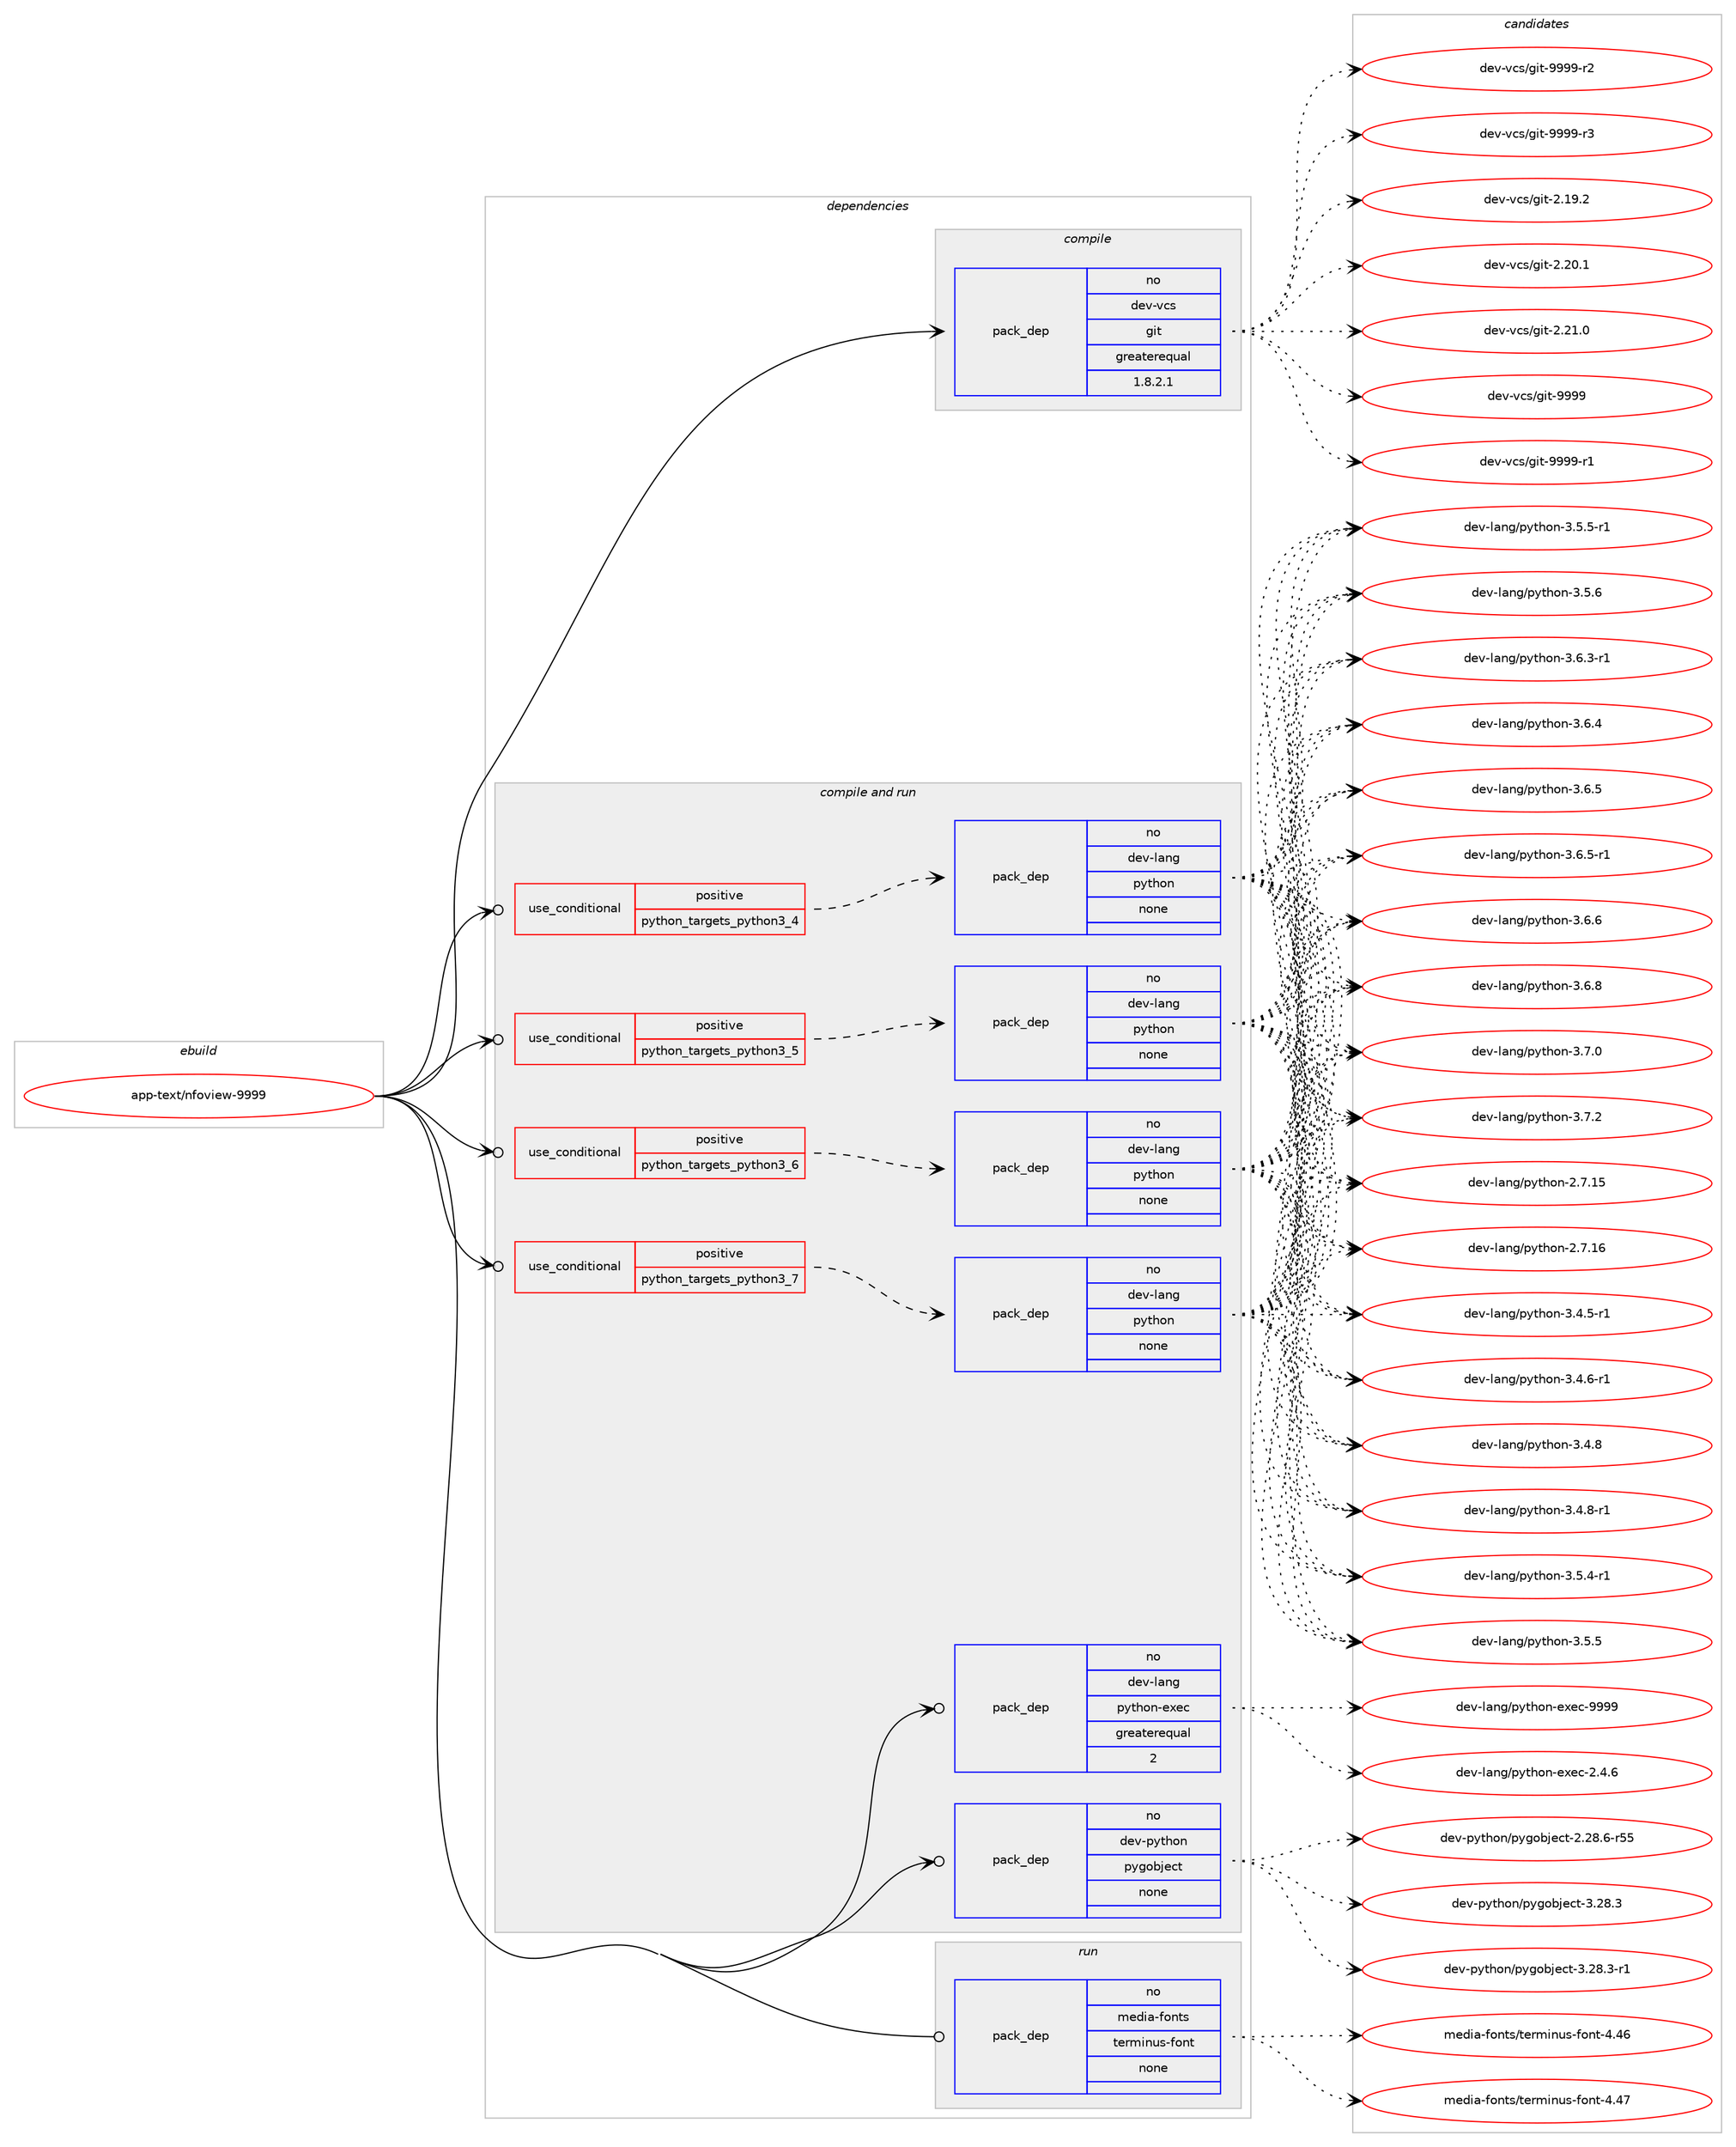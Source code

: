 digraph prolog {

# *************
# Graph options
# *************

newrank=true;
concentrate=true;
compound=true;
graph [rankdir=LR,fontname=Helvetica,fontsize=10,ranksep=1.5];#, ranksep=2.5, nodesep=0.2];
edge  [arrowhead=vee];
node  [fontname=Helvetica,fontsize=10];

# **********
# The ebuild
# **********

subgraph cluster_leftcol {
color=gray;
rank=same;
label=<<i>ebuild</i>>;
id [label="app-text/nfoview-9999", color=red, width=4, href="../app-text/nfoview-9999.svg"];
}

# ****************
# The dependencies
# ****************

subgraph cluster_midcol {
color=gray;
label=<<i>dependencies</i>>;
subgraph cluster_compile {
fillcolor="#eeeeee";
style=filled;
label=<<i>compile</i>>;
subgraph pack934212 {
dependency1310489 [label=<<TABLE BORDER="0" CELLBORDER="1" CELLSPACING="0" CELLPADDING="4" WIDTH="220"><TR><TD ROWSPAN="6" CELLPADDING="30">pack_dep</TD></TR><TR><TD WIDTH="110">no</TD></TR><TR><TD>dev-vcs</TD></TR><TR><TD>git</TD></TR><TR><TD>greaterequal</TD></TR><TR><TD>1.8.2.1</TD></TR></TABLE>>, shape=none, color=blue];
}
id:e -> dependency1310489:w [weight=20,style="solid",arrowhead="vee"];
}
subgraph cluster_compileandrun {
fillcolor="#eeeeee";
style=filled;
label=<<i>compile and run</i>>;
subgraph cond355759 {
dependency1310490 [label=<<TABLE BORDER="0" CELLBORDER="1" CELLSPACING="0" CELLPADDING="4"><TR><TD ROWSPAN="3" CELLPADDING="10">use_conditional</TD></TR><TR><TD>positive</TD></TR><TR><TD>python_targets_python3_4</TD></TR></TABLE>>, shape=none, color=red];
subgraph pack934213 {
dependency1310491 [label=<<TABLE BORDER="0" CELLBORDER="1" CELLSPACING="0" CELLPADDING="4" WIDTH="220"><TR><TD ROWSPAN="6" CELLPADDING="30">pack_dep</TD></TR><TR><TD WIDTH="110">no</TD></TR><TR><TD>dev-lang</TD></TR><TR><TD>python</TD></TR><TR><TD>none</TD></TR><TR><TD></TD></TR></TABLE>>, shape=none, color=blue];
}
dependency1310490:e -> dependency1310491:w [weight=20,style="dashed",arrowhead="vee"];
}
id:e -> dependency1310490:w [weight=20,style="solid",arrowhead="odotvee"];
subgraph cond355760 {
dependency1310492 [label=<<TABLE BORDER="0" CELLBORDER="1" CELLSPACING="0" CELLPADDING="4"><TR><TD ROWSPAN="3" CELLPADDING="10">use_conditional</TD></TR><TR><TD>positive</TD></TR><TR><TD>python_targets_python3_5</TD></TR></TABLE>>, shape=none, color=red];
subgraph pack934214 {
dependency1310493 [label=<<TABLE BORDER="0" CELLBORDER="1" CELLSPACING="0" CELLPADDING="4" WIDTH="220"><TR><TD ROWSPAN="6" CELLPADDING="30">pack_dep</TD></TR><TR><TD WIDTH="110">no</TD></TR><TR><TD>dev-lang</TD></TR><TR><TD>python</TD></TR><TR><TD>none</TD></TR><TR><TD></TD></TR></TABLE>>, shape=none, color=blue];
}
dependency1310492:e -> dependency1310493:w [weight=20,style="dashed",arrowhead="vee"];
}
id:e -> dependency1310492:w [weight=20,style="solid",arrowhead="odotvee"];
subgraph cond355761 {
dependency1310494 [label=<<TABLE BORDER="0" CELLBORDER="1" CELLSPACING="0" CELLPADDING="4"><TR><TD ROWSPAN="3" CELLPADDING="10">use_conditional</TD></TR><TR><TD>positive</TD></TR><TR><TD>python_targets_python3_6</TD></TR></TABLE>>, shape=none, color=red];
subgraph pack934215 {
dependency1310495 [label=<<TABLE BORDER="0" CELLBORDER="1" CELLSPACING="0" CELLPADDING="4" WIDTH="220"><TR><TD ROWSPAN="6" CELLPADDING="30">pack_dep</TD></TR><TR><TD WIDTH="110">no</TD></TR><TR><TD>dev-lang</TD></TR><TR><TD>python</TD></TR><TR><TD>none</TD></TR><TR><TD></TD></TR></TABLE>>, shape=none, color=blue];
}
dependency1310494:e -> dependency1310495:w [weight=20,style="dashed",arrowhead="vee"];
}
id:e -> dependency1310494:w [weight=20,style="solid",arrowhead="odotvee"];
subgraph cond355762 {
dependency1310496 [label=<<TABLE BORDER="0" CELLBORDER="1" CELLSPACING="0" CELLPADDING="4"><TR><TD ROWSPAN="3" CELLPADDING="10">use_conditional</TD></TR><TR><TD>positive</TD></TR><TR><TD>python_targets_python3_7</TD></TR></TABLE>>, shape=none, color=red];
subgraph pack934216 {
dependency1310497 [label=<<TABLE BORDER="0" CELLBORDER="1" CELLSPACING="0" CELLPADDING="4" WIDTH="220"><TR><TD ROWSPAN="6" CELLPADDING="30">pack_dep</TD></TR><TR><TD WIDTH="110">no</TD></TR><TR><TD>dev-lang</TD></TR><TR><TD>python</TD></TR><TR><TD>none</TD></TR><TR><TD></TD></TR></TABLE>>, shape=none, color=blue];
}
dependency1310496:e -> dependency1310497:w [weight=20,style="dashed",arrowhead="vee"];
}
id:e -> dependency1310496:w [weight=20,style="solid",arrowhead="odotvee"];
subgraph pack934217 {
dependency1310498 [label=<<TABLE BORDER="0" CELLBORDER="1" CELLSPACING="0" CELLPADDING="4" WIDTH="220"><TR><TD ROWSPAN="6" CELLPADDING="30">pack_dep</TD></TR><TR><TD WIDTH="110">no</TD></TR><TR><TD>dev-lang</TD></TR><TR><TD>python-exec</TD></TR><TR><TD>greaterequal</TD></TR><TR><TD>2</TD></TR></TABLE>>, shape=none, color=blue];
}
id:e -> dependency1310498:w [weight=20,style="solid",arrowhead="odotvee"];
subgraph pack934218 {
dependency1310499 [label=<<TABLE BORDER="0" CELLBORDER="1" CELLSPACING="0" CELLPADDING="4" WIDTH="220"><TR><TD ROWSPAN="6" CELLPADDING="30">pack_dep</TD></TR><TR><TD WIDTH="110">no</TD></TR><TR><TD>dev-python</TD></TR><TR><TD>pygobject</TD></TR><TR><TD>none</TD></TR><TR><TD></TD></TR></TABLE>>, shape=none, color=blue];
}
id:e -> dependency1310499:w [weight=20,style="solid",arrowhead="odotvee"];
}
subgraph cluster_run {
fillcolor="#eeeeee";
style=filled;
label=<<i>run</i>>;
subgraph pack934219 {
dependency1310500 [label=<<TABLE BORDER="0" CELLBORDER="1" CELLSPACING="0" CELLPADDING="4" WIDTH="220"><TR><TD ROWSPAN="6" CELLPADDING="30">pack_dep</TD></TR><TR><TD WIDTH="110">no</TD></TR><TR><TD>media-fonts</TD></TR><TR><TD>terminus-font</TD></TR><TR><TD>none</TD></TR><TR><TD></TD></TR></TABLE>>, shape=none, color=blue];
}
id:e -> dependency1310500:w [weight=20,style="solid",arrowhead="odot"];
}
}

# **************
# The candidates
# **************

subgraph cluster_choices {
rank=same;
color=gray;
label=<<i>candidates</i>>;

subgraph choice934212 {
color=black;
nodesep=1;
choice10010111845118991154710310511645504649574650 [label="dev-vcs/git-2.19.2", color=red, width=4,href="../dev-vcs/git-2.19.2.svg"];
choice10010111845118991154710310511645504650484649 [label="dev-vcs/git-2.20.1", color=red, width=4,href="../dev-vcs/git-2.20.1.svg"];
choice10010111845118991154710310511645504650494648 [label="dev-vcs/git-2.21.0", color=red, width=4,href="../dev-vcs/git-2.21.0.svg"];
choice1001011184511899115471031051164557575757 [label="dev-vcs/git-9999", color=red, width=4,href="../dev-vcs/git-9999.svg"];
choice10010111845118991154710310511645575757574511449 [label="dev-vcs/git-9999-r1", color=red, width=4,href="../dev-vcs/git-9999-r1.svg"];
choice10010111845118991154710310511645575757574511450 [label="dev-vcs/git-9999-r2", color=red, width=4,href="../dev-vcs/git-9999-r2.svg"];
choice10010111845118991154710310511645575757574511451 [label="dev-vcs/git-9999-r3", color=red, width=4,href="../dev-vcs/git-9999-r3.svg"];
dependency1310489:e -> choice10010111845118991154710310511645504649574650:w [style=dotted,weight="100"];
dependency1310489:e -> choice10010111845118991154710310511645504650484649:w [style=dotted,weight="100"];
dependency1310489:e -> choice10010111845118991154710310511645504650494648:w [style=dotted,weight="100"];
dependency1310489:e -> choice1001011184511899115471031051164557575757:w [style=dotted,weight="100"];
dependency1310489:e -> choice10010111845118991154710310511645575757574511449:w [style=dotted,weight="100"];
dependency1310489:e -> choice10010111845118991154710310511645575757574511450:w [style=dotted,weight="100"];
dependency1310489:e -> choice10010111845118991154710310511645575757574511451:w [style=dotted,weight="100"];
}
subgraph choice934213 {
color=black;
nodesep=1;
choice10010111845108971101034711212111610411111045504655464953 [label="dev-lang/python-2.7.15", color=red, width=4,href="../dev-lang/python-2.7.15.svg"];
choice10010111845108971101034711212111610411111045504655464954 [label="dev-lang/python-2.7.16", color=red, width=4,href="../dev-lang/python-2.7.16.svg"];
choice1001011184510897110103471121211161041111104551465246534511449 [label="dev-lang/python-3.4.5-r1", color=red, width=4,href="../dev-lang/python-3.4.5-r1.svg"];
choice1001011184510897110103471121211161041111104551465246544511449 [label="dev-lang/python-3.4.6-r1", color=red, width=4,href="../dev-lang/python-3.4.6-r1.svg"];
choice100101118451089711010347112121116104111110455146524656 [label="dev-lang/python-3.4.8", color=red, width=4,href="../dev-lang/python-3.4.8.svg"];
choice1001011184510897110103471121211161041111104551465246564511449 [label="dev-lang/python-3.4.8-r1", color=red, width=4,href="../dev-lang/python-3.4.8-r1.svg"];
choice1001011184510897110103471121211161041111104551465346524511449 [label="dev-lang/python-3.5.4-r1", color=red, width=4,href="../dev-lang/python-3.5.4-r1.svg"];
choice100101118451089711010347112121116104111110455146534653 [label="dev-lang/python-3.5.5", color=red, width=4,href="../dev-lang/python-3.5.5.svg"];
choice1001011184510897110103471121211161041111104551465346534511449 [label="dev-lang/python-3.5.5-r1", color=red, width=4,href="../dev-lang/python-3.5.5-r1.svg"];
choice100101118451089711010347112121116104111110455146534654 [label="dev-lang/python-3.5.6", color=red, width=4,href="../dev-lang/python-3.5.6.svg"];
choice1001011184510897110103471121211161041111104551465446514511449 [label="dev-lang/python-3.6.3-r1", color=red, width=4,href="../dev-lang/python-3.6.3-r1.svg"];
choice100101118451089711010347112121116104111110455146544652 [label="dev-lang/python-3.6.4", color=red, width=4,href="../dev-lang/python-3.6.4.svg"];
choice100101118451089711010347112121116104111110455146544653 [label="dev-lang/python-3.6.5", color=red, width=4,href="../dev-lang/python-3.6.5.svg"];
choice1001011184510897110103471121211161041111104551465446534511449 [label="dev-lang/python-3.6.5-r1", color=red, width=4,href="../dev-lang/python-3.6.5-r1.svg"];
choice100101118451089711010347112121116104111110455146544654 [label="dev-lang/python-3.6.6", color=red, width=4,href="../dev-lang/python-3.6.6.svg"];
choice100101118451089711010347112121116104111110455146544656 [label="dev-lang/python-3.6.8", color=red, width=4,href="../dev-lang/python-3.6.8.svg"];
choice100101118451089711010347112121116104111110455146554648 [label="dev-lang/python-3.7.0", color=red, width=4,href="../dev-lang/python-3.7.0.svg"];
choice100101118451089711010347112121116104111110455146554650 [label="dev-lang/python-3.7.2", color=red, width=4,href="../dev-lang/python-3.7.2.svg"];
dependency1310491:e -> choice10010111845108971101034711212111610411111045504655464953:w [style=dotted,weight="100"];
dependency1310491:e -> choice10010111845108971101034711212111610411111045504655464954:w [style=dotted,weight="100"];
dependency1310491:e -> choice1001011184510897110103471121211161041111104551465246534511449:w [style=dotted,weight="100"];
dependency1310491:e -> choice1001011184510897110103471121211161041111104551465246544511449:w [style=dotted,weight="100"];
dependency1310491:e -> choice100101118451089711010347112121116104111110455146524656:w [style=dotted,weight="100"];
dependency1310491:e -> choice1001011184510897110103471121211161041111104551465246564511449:w [style=dotted,weight="100"];
dependency1310491:e -> choice1001011184510897110103471121211161041111104551465346524511449:w [style=dotted,weight="100"];
dependency1310491:e -> choice100101118451089711010347112121116104111110455146534653:w [style=dotted,weight="100"];
dependency1310491:e -> choice1001011184510897110103471121211161041111104551465346534511449:w [style=dotted,weight="100"];
dependency1310491:e -> choice100101118451089711010347112121116104111110455146534654:w [style=dotted,weight="100"];
dependency1310491:e -> choice1001011184510897110103471121211161041111104551465446514511449:w [style=dotted,weight="100"];
dependency1310491:e -> choice100101118451089711010347112121116104111110455146544652:w [style=dotted,weight="100"];
dependency1310491:e -> choice100101118451089711010347112121116104111110455146544653:w [style=dotted,weight="100"];
dependency1310491:e -> choice1001011184510897110103471121211161041111104551465446534511449:w [style=dotted,weight="100"];
dependency1310491:e -> choice100101118451089711010347112121116104111110455146544654:w [style=dotted,weight="100"];
dependency1310491:e -> choice100101118451089711010347112121116104111110455146544656:w [style=dotted,weight="100"];
dependency1310491:e -> choice100101118451089711010347112121116104111110455146554648:w [style=dotted,weight="100"];
dependency1310491:e -> choice100101118451089711010347112121116104111110455146554650:w [style=dotted,weight="100"];
}
subgraph choice934214 {
color=black;
nodesep=1;
choice10010111845108971101034711212111610411111045504655464953 [label="dev-lang/python-2.7.15", color=red, width=4,href="../dev-lang/python-2.7.15.svg"];
choice10010111845108971101034711212111610411111045504655464954 [label="dev-lang/python-2.7.16", color=red, width=4,href="../dev-lang/python-2.7.16.svg"];
choice1001011184510897110103471121211161041111104551465246534511449 [label="dev-lang/python-3.4.5-r1", color=red, width=4,href="../dev-lang/python-3.4.5-r1.svg"];
choice1001011184510897110103471121211161041111104551465246544511449 [label="dev-lang/python-3.4.6-r1", color=red, width=4,href="../dev-lang/python-3.4.6-r1.svg"];
choice100101118451089711010347112121116104111110455146524656 [label="dev-lang/python-3.4.8", color=red, width=4,href="../dev-lang/python-3.4.8.svg"];
choice1001011184510897110103471121211161041111104551465246564511449 [label="dev-lang/python-3.4.8-r1", color=red, width=4,href="../dev-lang/python-3.4.8-r1.svg"];
choice1001011184510897110103471121211161041111104551465346524511449 [label="dev-lang/python-3.5.4-r1", color=red, width=4,href="../dev-lang/python-3.5.4-r1.svg"];
choice100101118451089711010347112121116104111110455146534653 [label="dev-lang/python-3.5.5", color=red, width=4,href="../dev-lang/python-3.5.5.svg"];
choice1001011184510897110103471121211161041111104551465346534511449 [label="dev-lang/python-3.5.5-r1", color=red, width=4,href="../dev-lang/python-3.5.5-r1.svg"];
choice100101118451089711010347112121116104111110455146534654 [label="dev-lang/python-3.5.6", color=red, width=4,href="../dev-lang/python-3.5.6.svg"];
choice1001011184510897110103471121211161041111104551465446514511449 [label="dev-lang/python-3.6.3-r1", color=red, width=4,href="../dev-lang/python-3.6.3-r1.svg"];
choice100101118451089711010347112121116104111110455146544652 [label="dev-lang/python-3.6.4", color=red, width=4,href="../dev-lang/python-3.6.4.svg"];
choice100101118451089711010347112121116104111110455146544653 [label="dev-lang/python-3.6.5", color=red, width=4,href="../dev-lang/python-3.6.5.svg"];
choice1001011184510897110103471121211161041111104551465446534511449 [label="dev-lang/python-3.6.5-r1", color=red, width=4,href="../dev-lang/python-3.6.5-r1.svg"];
choice100101118451089711010347112121116104111110455146544654 [label="dev-lang/python-3.6.6", color=red, width=4,href="../dev-lang/python-3.6.6.svg"];
choice100101118451089711010347112121116104111110455146544656 [label="dev-lang/python-3.6.8", color=red, width=4,href="../dev-lang/python-3.6.8.svg"];
choice100101118451089711010347112121116104111110455146554648 [label="dev-lang/python-3.7.0", color=red, width=4,href="../dev-lang/python-3.7.0.svg"];
choice100101118451089711010347112121116104111110455146554650 [label="dev-lang/python-3.7.2", color=red, width=4,href="../dev-lang/python-3.7.2.svg"];
dependency1310493:e -> choice10010111845108971101034711212111610411111045504655464953:w [style=dotted,weight="100"];
dependency1310493:e -> choice10010111845108971101034711212111610411111045504655464954:w [style=dotted,weight="100"];
dependency1310493:e -> choice1001011184510897110103471121211161041111104551465246534511449:w [style=dotted,weight="100"];
dependency1310493:e -> choice1001011184510897110103471121211161041111104551465246544511449:w [style=dotted,weight="100"];
dependency1310493:e -> choice100101118451089711010347112121116104111110455146524656:w [style=dotted,weight="100"];
dependency1310493:e -> choice1001011184510897110103471121211161041111104551465246564511449:w [style=dotted,weight="100"];
dependency1310493:e -> choice1001011184510897110103471121211161041111104551465346524511449:w [style=dotted,weight="100"];
dependency1310493:e -> choice100101118451089711010347112121116104111110455146534653:w [style=dotted,weight="100"];
dependency1310493:e -> choice1001011184510897110103471121211161041111104551465346534511449:w [style=dotted,weight="100"];
dependency1310493:e -> choice100101118451089711010347112121116104111110455146534654:w [style=dotted,weight="100"];
dependency1310493:e -> choice1001011184510897110103471121211161041111104551465446514511449:w [style=dotted,weight="100"];
dependency1310493:e -> choice100101118451089711010347112121116104111110455146544652:w [style=dotted,weight="100"];
dependency1310493:e -> choice100101118451089711010347112121116104111110455146544653:w [style=dotted,weight="100"];
dependency1310493:e -> choice1001011184510897110103471121211161041111104551465446534511449:w [style=dotted,weight="100"];
dependency1310493:e -> choice100101118451089711010347112121116104111110455146544654:w [style=dotted,weight="100"];
dependency1310493:e -> choice100101118451089711010347112121116104111110455146544656:w [style=dotted,weight="100"];
dependency1310493:e -> choice100101118451089711010347112121116104111110455146554648:w [style=dotted,weight="100"];
dependency1310493:e -> choice100101118451089711010347112121116104111110455146554650:w [style=dotted,weight="100"];
}
subgraph choice934215 {
color=black;
nodesep=1;
choice10010111845108971101034711212111610411111045504655464953 [label="dev-lang/python-2.7.15", color=red, width=4,href="../dev-lang/python-2.7.15.svg"];
choice10010111845108971101034711212111610411111045504655464954 [label="dev-lang/python-2.7.16", color=red, width=4,href="../dev-lang/python-2.7.16.svg"];
choice1001011184510897110103471121211161041111104551465246534511449 [label="dev-lang/python-3.4.5-r1", color=red, width=4,href="../dev-lang/python-3.4.5-r1.svg"];
choice1001011184510897110103471121211161041111104551465246544511449 [label="dev-lang/python-3.4.6-r1", color=red, width=4,href="../dev-lang/python-3.4.6-r1.svg"];
choice100101118451089711010347112121116104111110455146524656 [label="dev-lang/python-3.4.8", color=red, width=4,href="../dev-lang/python-3.4.8.svg"];
choice1001011184510897110103471121211161041111104551465246564511449 [label="dev-lang/python-3.4.8-r1", color=red, width=4,href="../dev-lang/python-3.4.8-r1.svg"];
choice1001011184510897110103471121211161041111104551465346524511449 [label="dev-lang/python-3.5.4-r1", color=red, width=4,href="../dev-lang/python-3.5.4-r1.svg"];
choice100101118451089711010347112121116104111110455146534653 [label="dev-lang/python-3.5.5", color=red, width=4,href="../dev-lang/python-3.5.5.svg"];
choice1001011184510897110103471121211161041111104551465346534511449 [label="dev-lang/python-3.5.5-r1", color=red, width=4,href="../dev-lang/python-3.5.5-r1.svg"];
choice100101118451089711010347112121116104111110455146534654 [label="dev-lang/python-3.5.6", color=red, width=4,href="../dev-lang/python-3.5.6.svg"];
choice1001011184510897110103471121211161041111104551465446514511449 [label="dev-lang/python-3.6.3-r1", color=red, width=4,href="../dev-lang/python-3.6.3-r1.svg"];
choice100101118451089711010347112121116104111110455146544652 [label="dev-lang/python-3.6.4", color=red, width=4,href="../dev-lang/python-3.6.4.svg"];
choice100101118451089711010347112121116104111110455146544653 [label="dev-lang/python-3.6.5", color=red, width=4,href="../dev-lang/python-3.6.5.svg"];
choice1001011184510897110103471121211161041111104551465446534511449 [label="dev-lang/python-3.6.5-r1", color=red, width=4,href="../dev-lang/python-3.6.5-r1.svg"];
choice100101118451089711010347112121116104111110455146544654 [label="dev-lang/python-3.6.6", color=red, width=4,href="../dev-lang/python-3.6.6.svg"];
choice100101118451089711010347112121116104111110455146544656 [label="dev-lang/python-3.6.8", color=red, width=4,href="../dev-lang/python-3.6.8.svg"];
choice100101118451089711010347112121116104111110455146554648 [label="dev-lang/python-3.7.0", color=red, width=4,href="../dev-lang/python-3.7.0.svg"];
choice100101118451089711010347112121116104111110455146554650 [label="dev-lang/python-3.7.2", color=red, width=4,href="../dev-lang/python-3.7.2.svg"];
dependency1310495:e -> choice10010111845108971101034711212111610411111045504655464953:w [style=dotted,weight="100"];
dependency1310495:e -> choice10010111845108971101034711212111610411111045504655464954:w [style=dotted,weight="100"];
dependency1310495:e -> choice1001011184510897110103471121211161041111104551465246534511449:w [style=dotted,weight="100"];
dependency1310495:e -> choice1001011184510897110103471121211161041111104551465246544511449:w [style=dotted,weight="100"];
dependency1310495:e -> choice100101118451089711010347112121116104111110455146524656:w [style=dotted,weight="100"];
dependency1310495:e -> choice1001011184510897110103471121211161041111104551465246564511449:w [style=dotted,weight="100"];
dependency1310495:e -> choice1001011184510897110103471121211161041111104551465346524511449:w [style=dotted,weight="100"];
dependency1310495:e -> choice100101118451089711010347112121116104111110455146534653:w [style=dotted,weight="100"];
dependency1310495:e -> choice1001011184510897110103471121211161041111104551465346534511449:w [style=dotted,weight="100"];
dependency1310495:e -> choice100101118451089711010347112121116104111110455146534654:w [style=dotted,weight="100"];
dependency1310495:e -> choice1001011184510897110103471121211161041111104551465446514511449:w [style=dotted,weight="100"];
dependency1310495:e -> choice100101118451089711010347112121116104111110455146544652:w [style=dotted,weight="100"];
dependency1310495:e -> choice100101118451089711010347112121116104111110455146544653:w [style=dotted,weight="100"];
dependency1310495:e -> choice1001011184510897110103471121211161041111104551465446534511449:w [style=dotted,weight="100"];
dependency1310495:e -> choice100101118451089711010347112121116104111110455146544654:w [style=dotted,weight="100"];
dependency1310495:e -> choice100101118451089711010347112121116104111110455146544656:w [style=dotted,weight="100"];
dependency1310495:e -> choice100101118451089711010347112121116104111110455146554648:w [style=dotted,weight="100"];
dependency1310495:e -> choice100101118451089711010347112121116104111110455146554650:w [style=dotted,weight="100"];
}
subgraph choice934216 {
color=black;
nodesep=1;
choice10010111845108971101034711212111610411111045504655464953 [label="dev-lang/python-2.7.15", color=red, width=4,href="../dev-lang/python-2.7.15.svg"];
choice10010111845108971101034711212111610411111045504655464954 [label="dev-lang/python-2.7.16", color=red, width=4,href="../dev-lang/python-2.7.16.svg"];
choice1001011184510897110103471121211161041111104551465246534511449 [label="dev-lang/python-3.4.5-r1", color=red, width=4,href="../dev-lang/python-3.4.5-r1.svg"];
choice1001011184510897110103471121211161041111104551465246544511449 [label="dev-lang/python-3.4.6-r1", color=red, width=4,href="../dev-lang/python-3.4.6-r1.svg"];
choice100101118451089711010347112121116104111110455146524656 [label="dev-lang/python-3.4.8", color=red, width=4,href="../dev-lang/python-3.4.8.svg"];
choice1001011184510897110103471121211161041111104551465246564511449 [label="dev-lang/python-3.4.8-r1", color=red, width=4,href="../dev-lang/python-3.4.8-r1.svg"];
choice1001011184510897110103471121211161041111104551465346524511449 [label="dev-lang/python-3.5.4-r1", color=red, width=4,href="../dev-lang/python-3.5.4-r1.svg"];
choice100101118451089711010347112121116104111110455146534653 [label="dev-lang/python-3.5.5", color=red, width=4,href="../dev-lang/python-3.5.5.svg"];
choice1001011184510897110103471121211161041111104551465346534511449 [label="dev-lang/python-3.5.5-r1", color=red, width=4,href="../dev-lang/python-3.5.5-r1.svg"];
choice100101118451089711010347112121116104111110455146534654 [label="dev-lang/python-3.5.6", color=red, width=4,href="../dev-lang/python-3.5.6.svg"];
choice1001011184510897110103471121211161041111104551465446514511449 [label="dev-lang/python-3.6.3-r1", color=red, width=4,href="../dev-lang/python-3.6.3-r1.svg"];
choice100101118451089711010347112121116104111110455146544652 [label="dev-lang/python-3.6.4", color=red, width=4,href="../dev-lang/python-3.6.4.svg"];
choice100101118451089711010347112121116104111110455146544653 [label="dev-lang/python-3.6.5", color=red, width=4,href="../dev-lang/python-3.6.5.svg"];
choice1001011184510897110103471121211161041111104551465446534511449 [label="dev-lang/python-3.6.5-r1", color=red, width=4,href="../dev-lang/python-3.6.5-r1.svg"];
choice100101118451089711010347112121116104111110455146544654 [label="dev-lang/python-3.6.6", color=red, width=4,href="../dev-lang/python-3.6.6.svg"];
choice100101118451089711010347112121116104111110455146544656 [label="dev-lang/python-3.6.8", color=red, width=4,href="../dev-lang/python-3.6.8.svg"];
choice100101118451089711010347112121116104111110455146554648 [label="dev-lang/python-3.7.0", color=red, width=4,href="../dev-lang/python-3.7.0.svg"];
choice100101118451089711010347112121116104111110455146554650 [label="dev-lang/python-3.7.2", color=red, width=4,href="../dev-lang/python-3.7.2.svg"];
dependency1310497:e -> choice10010111845108971101034711212111610411111045504655464953:w [style=dotted,weight="100"];
dependency1310497:e -> choice10010111845108971101034711212111610411111045504655464954:w [style=dotted,weight="100"];
dependency1310497:e -> choice1001011184510897110103471121211161041111104551465246534511449:w [style=dotted,weight="100"];
dependency1310497:e -> choice1001011184510897110103471121211161041111104551465246544511449:w [style=dotted,weight="100"];
dependency1310497:e -> choice100101118451089711010347112121116104111110455146524656:w [style=dotted,weight="100"];
dependency1310497:e -> choice1001011184510897110103471121211161041111104551465246564511449:w [style=dotted,weight="100"];
dependency1310497:e -> choice1001011184510897110103471121211161041111104551465346524511449:w [style=dotted,weight="100"];
dependency1310497:e -> choice100101118451089711010347112121116104111110455146534653:w [style=dotted,weight="100"];
dependency1310497:e -> choice1001011184510897110103471121211161041111104551465346534511449:w [style=dotted,weight="100"];
dependency1310497:e -> choice100101118451089711010347112121116104111110455146534654:w [style=dotted,weight="100"];
dependency1310497:e -> choice1001011184510897110103471121211161041111104551465446514511449:w [style=dotted,weight="100"];
dependency1310497:e -> choice100101118451089711010347112121116104111110455146544652:w [style=dotted,weight="100"];
dependency1310497:e -> choice100101118451089711010347112121116104111110455146544653:w [style=dotted,weight="100"];
dependency1310497:e -> choice1001011184510897110103471121211161041111104551465446534511449:w [style=dotted,weight="100"];
dependency1310497:e -> choice100101118451089711010347112121116104111110455146544654:w [style=dotted,weight="100"];
dependency1310497:e -> choice100101118451089711010347112121116104111110455146544656:w [style=dotted,weight="100"];
dependency1310497:e -> choice100101118451089711010347112121116104111110455146554648:w [style=dotted,weight="100"];
dependency1310497:e -> choice100101118451089711010347112121116104111110455146554650:w [style=dotted,weight="100"];
}
subgraph choice934217 {
color=black;
nodesep=1;
choice1001011184510897110103471121211161041111104510112010199455046524654 [label="dev-lang/python-exec-2.4.6", color=red, width=4,href="../dev-lang/python-exec-2.4.6.svg"];
choice10010111845108971101034711212111610411111045101120101994557575757 [label="dev-lang/python-exec-9999", color=red, width=4,href="../dev-lang/python-exec-9999.svg"];
dependency1310498:e -> choice1001011184510897110103471121211161041111104510112010199455046524654:w [style=dotted,weight="100"];
dependency1310498:e -> choice10010111845108971101034711212111610411111045101120101994557575757:w [style=dotted,weight="100"];
}
subgraph choice934218 {
color=black;
nodesep=1;
choice1001011184511212111610411111047112121103111981061019911645504650564654451145353 [label="dev-python/pygobject-2.28.6-r55", color=red, width=4,href="../dev-python/pygobject-2.28.6-r55.svg"];
choice1001011184511212111610411111047112121103111981061019911645514650564651 [label="dev-python/pygobject-3.28.3", color=red, width=4,href="../dev-python/pygobject-3.28.3.svg"];
choice10010111845112121116104111110471121211031119810610199116455146505646514511449 [label="dev-python/pygobject-3.28.3-r1", color=red, width=4,href="../dev-python/pygobject-3.28.3-r1.svg"];
dependency1310499:e -> choice1001011184511212111610411111047112121103111981061019911645504650564654451145353:w [style=dotted,weight="100"];
dependency1310499:e -> choice1001011184511212111610411111047112121103111981061019911645514650564651:w [style=dotted,weight="100"];
dependency1310499:e -> choice10010111845112121116104111110471121211031119810610199116455146505646514511449:w [style=dotted,weight="100"];
}
subgraph choice934219 {
color=black;
nodesep=1;
choice109101100105974510211111011611547116101114109105110117115451021111101164552465254 [label="media-fonts/terminus-font-4.46", color=red, width=4,href="../media-fonts/terminus-font-4.46.svg"];
choice109101100105974510211111011611547116101114109105110117115451021111101164552465255 [label="media-fonts/terminus-font-4.47", color=red, width=4,href="../media-fonts/terminus-font-4.47.svg"];
dependency1310500:e -> choice109101100105974510211111011611547116101114109105110117115451021111101164552465254:w [style=dotted,weight="100"];
dependency1310500:e -> choice109101100105974510211111011611547116101114109105110117115451021111101164552465255:w [style=dotted,weight="100"];
}
}

}
